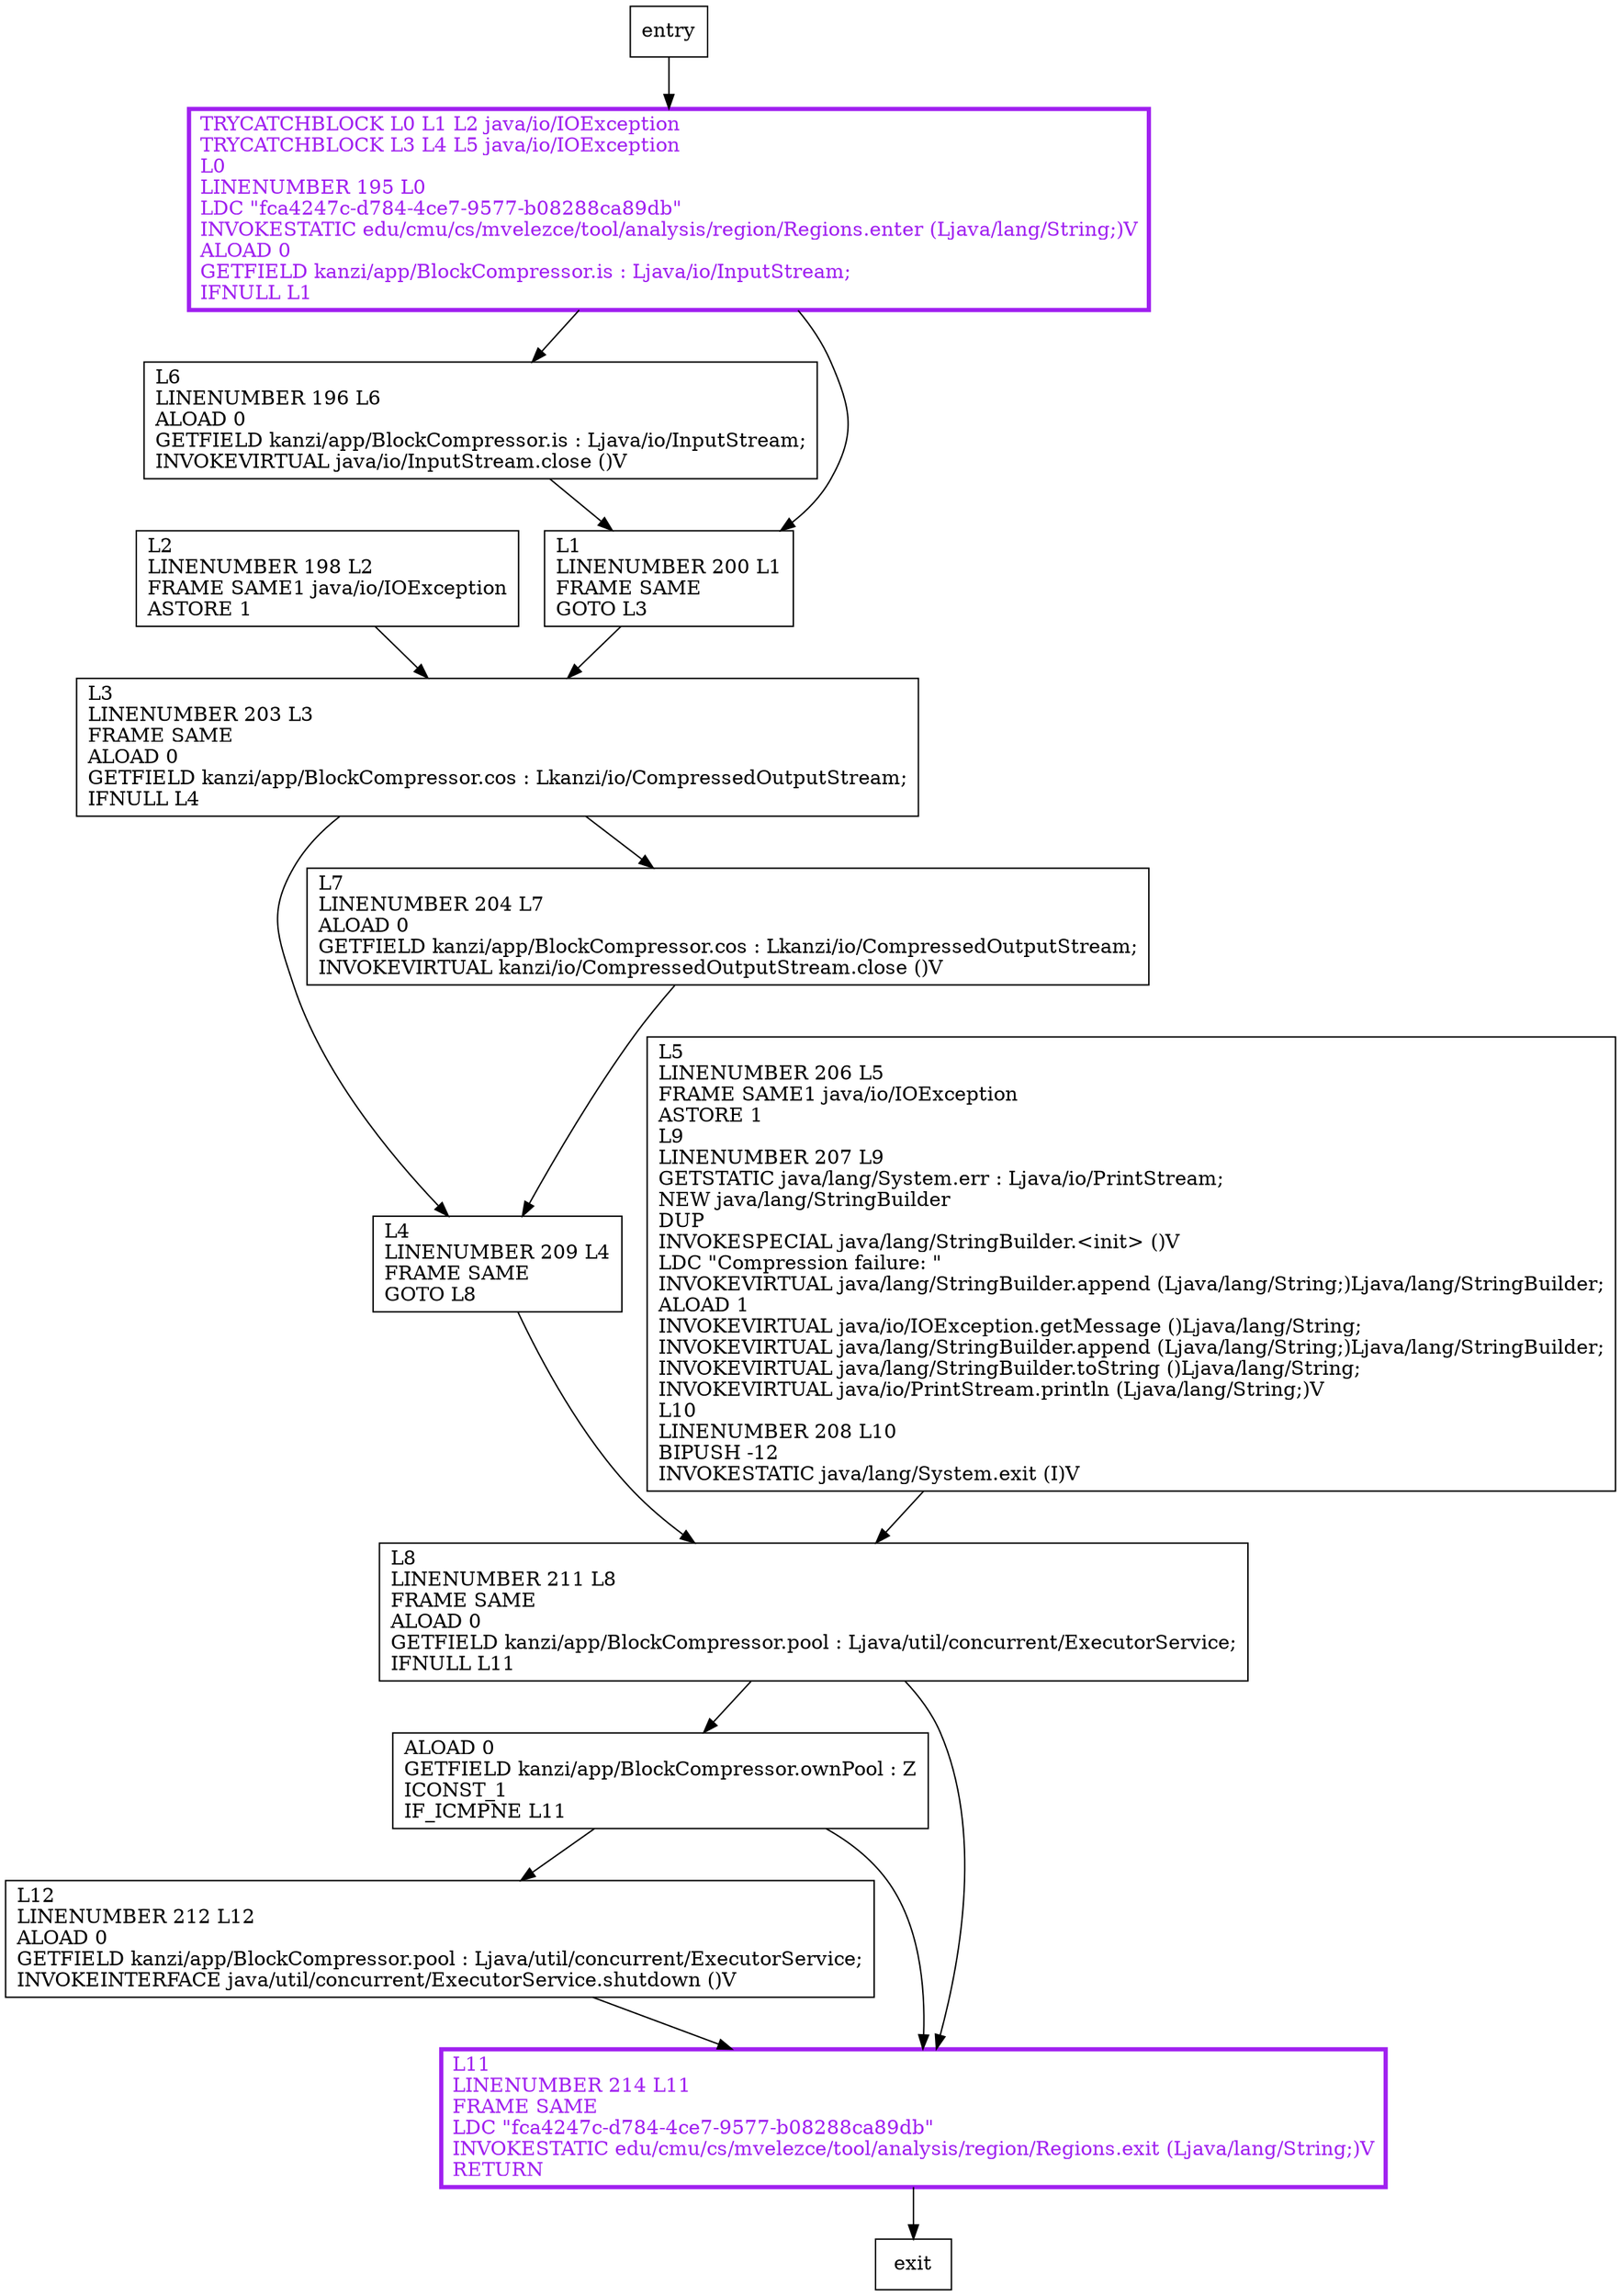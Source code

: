 digraph dispose {
node [shape=record];
1003159494 [label="L2\lLINENUMBER 198 L2\lFRAME SAME1 java/io/IOException\lASTORE 1\l"];
1220252953 [label="L6\lLINENUMBER 196 L6\lALOAD 0\lGETFIELD kanzi/app/BlockCompressor.is : Ljava/io/InputStream;\lINVOKEVIRTUAL java/io/InputStream.close ()V\l"];
1017678041 [label="L4\lLINENUMBER 209 L4\lFRAME SAME\lGOTO L8\l"];
1513900126 [label="L12\lLINENUMBER 212 L12\lALOAD 0\lGETFIELD kanzi/app/BlockCompressor.pool : Ljava/util/concurrent/ExecutorService;\lINVOKEINTERFACE java/util/concurrent/ExecutorService.shutdown ()V\l"];
674218248 [label="L7\lLINENUMBER 204 L7\lALOAD 0\lGETFIELD kanzi/app/BlockCompressor.cos : Lkanzi/io/CompressedOutputStream;\lINVOKEVIRTUAL kanzi/io/CompressedOutputStream.close ()V\l"];
693269976 [label="TRYCATCHBLOCK L0 L1 L2 java/io/IOException\lTRYCATCHBLOCK L3 L4 L5 java/io/IOException\lL0\lLINENUMBER 195 L0\lLDC \"fca4247c-d784-4ce7-9577-b08288ca89db\"\lINVOKESTATIC edu/cmu/cs/mvelezce/tool/analysis/region/Regions.enter (Ljava/lang/String;)V\lALOAD 0\lGETFIELD kanzi/app/BlockCompressor.is : Ljava/io/InputStream;\lIFNULL L1\l"];
1930333555 [label="L1\lLINENUMBER 200 L1\lFRAME SAME\lGOTO L3\l"];
1282611937 [label="L8\lLINENUMBER 211 L8\lFRAME SAME\lALOAD 0\lGETFIELD kanzi/app/BlockCompressor.pool : Ljava/util/concurrent/ExecutorService;\lIFNULL L11\l"];
239923044 [label="ALOAD 0\lGETFIELD kanzi/app/BlockCompressor.ownPool : Z\lICONST_1\lIF_ICMPNE L11\l"];
539748454 [label="L5\lLINENUMBER 206 L5\lFRAME SAME1 java/io/IOException\lASTORE 1\lL9\lLINENUMBER 207 L9\lGETSTATIC java/lang/System.err : Ljava/io/PrintStream;\lNEW java/lang/StringBuilder\lDUP\lINVOKESPECIAL java/lang/StringBuilder.\<init\> ()V\lLDC \"Compression failure: \"\lINVOKEVIRTUAL java/lang/StringBuilder.append (Ljava/lang/String;)Ljava/lang/StringBuilder;\lALOAD 1\lINVOKEVIRTUAL java/io/IOException.getMessage ()Ljava/lang/String;\lINVOKEVIRTUAL java/lang/StringBuilder.append (Ljava/lang/String;)Ljava/lang/StringBuilder;\lINVOKEVIRTUAL java/lang/StringBuilder.toString ()Ljava/lang/String;\lINVOKEVIRTUAL java/io/PrintStream.println (Ljava/lang/String;)V\lL10\lLINENUMBER 208 L10\lBIPUSH -12\lINVOKESTATIC java/lang/System.exit (I)V\l"];
25994906 [label="L3\lLINENUMBER 203 L3\lFRAME SAME\lALOAD 0\lGETFIELD kanzi/app/BlockCompressor.cos : Lkanzi/io/CompressedOutputStream;\lIFNULL L4\l"];
1488798458 [label="L11\lLINENUMBER 214 L11\lFRAME SAME\lLDC \"fca4247c-d784-4ce7-9577-b08288ca89db\"\lINVOKESTATIC edu/cmu/cs/mvelezce/tool/analysis/region/Regions.exit (Ljava/lang/String;)V\lRETURN\l"];
entry;
exit;
1003159494 -> 25994906;
1220252953 -> 1930333555;
1017678041 -> 1282611937;
674218248 -> 1017678041;
693269976 -> 1220252953;
693269976 -> 1930333555;
1930333555 -> 25994906;
539748454 -> 1282611937;
25994906 -> 1017678041;
25994906 -> 674218248;
1488798458 -> exit;
entry -> 693269976;
1513900126 -> 1488798458;
1282611937 -> 239923044;
1282611937 -> 1488798458;
239923044 -> 1513900126;
239923044 -> 1488798458;
693269976[fontcolor="purple", penwidth=3, color="purple"];
1488798458[fontcolor="purple", penwidth=3, color="purple"];
}
